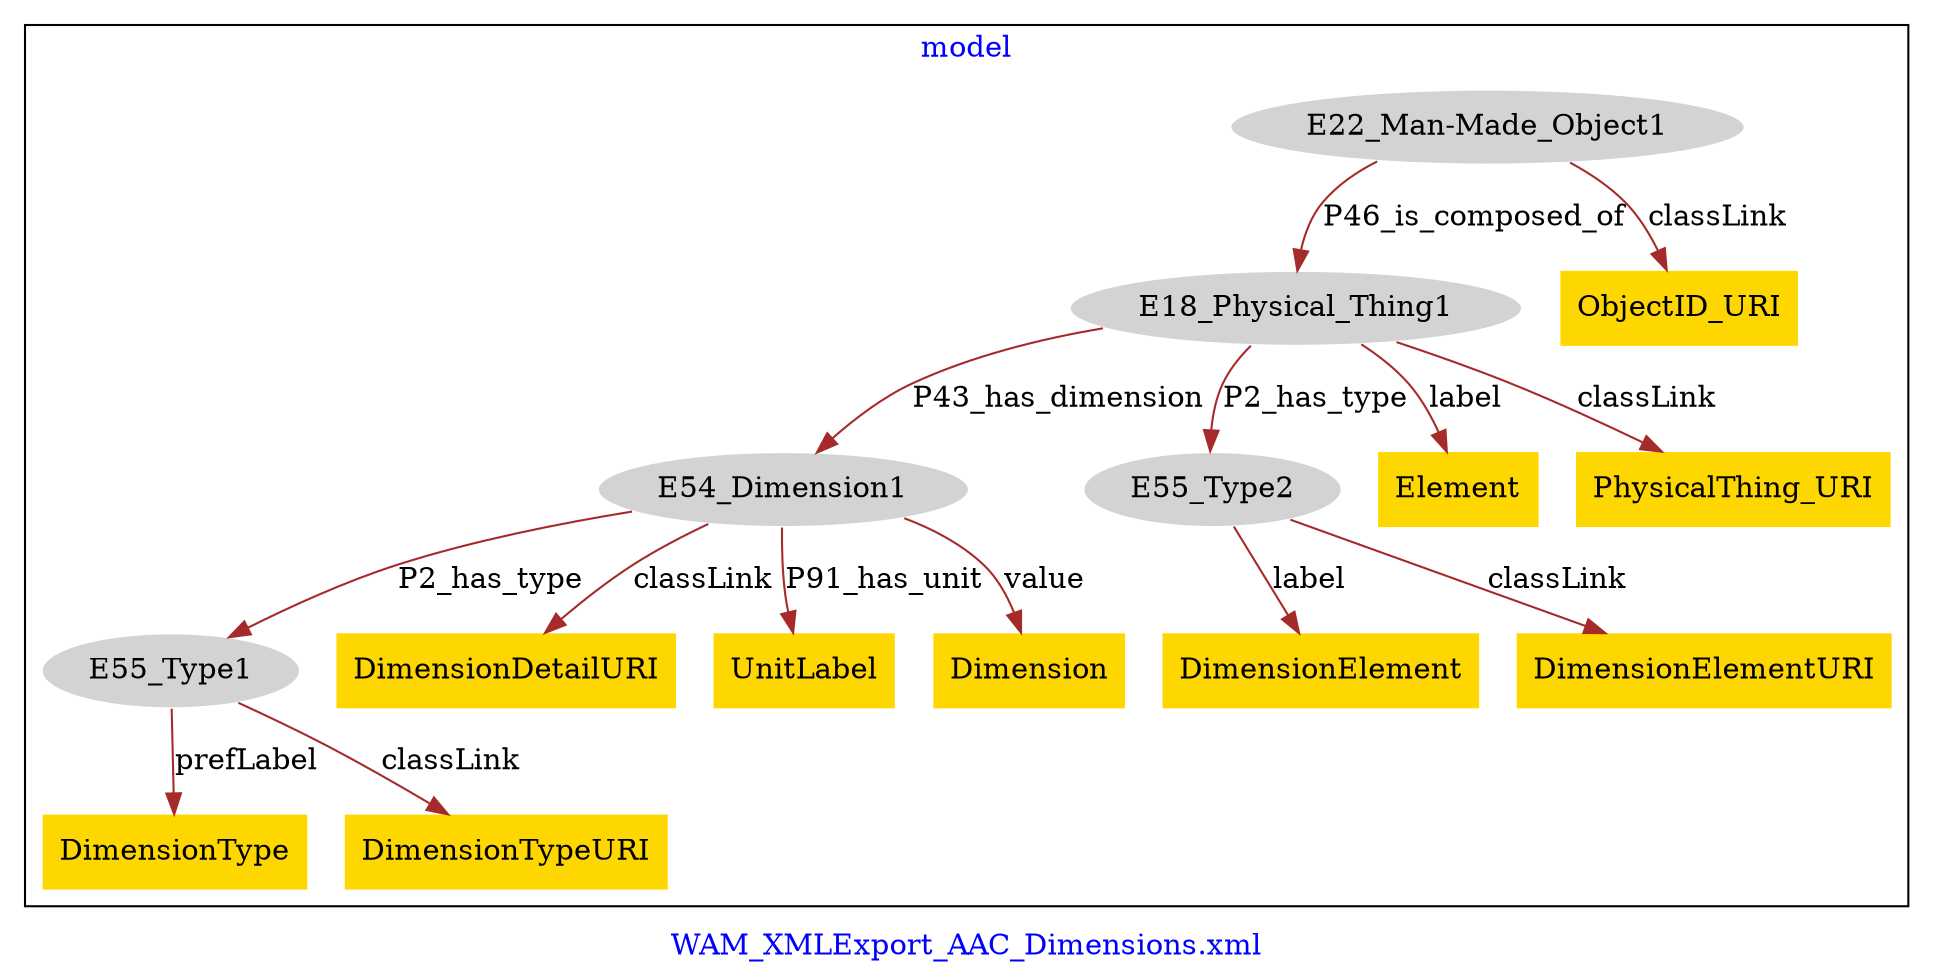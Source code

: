 digraph n0 {
fontcolor="blue"
remincross="true"
label="WAM_XMLExport_AAC_Dimensions.xml"
subgraph cluster {
label="model"
n2[style="filled",color="white",fillcolor="lightgray",label="E18_Physical_Thing1"];
n3[style="filled",color="white",fillcolor="lightgray",label="E54_Dimension1"];
n4[style="filled",color="white",fillcolor="lightgray",label="E55_Type2"];
n5[style="filled",color="white",fillcolor="lightgray",label="E22_Man-Made_Object1"];
n6[style="filled",color="white",fillcolor="lightgray",label="E55_Type1"];
n7[shape="plaintext",style="filled",fillcolor="gold",label="Element"];
n8[shape="plaintext",style="filled",fillcolor="gold",label="PhysicalThing_URI"];
n9[shape="plaintext",style="filled",fillcolor="gold",label="ObjectID_URI"];
n10[shape="plaintext",style="filled",fillcolor="gold",label="DimensionDetailURI"];
n11[shape="plaintext",style="filled",fillcolor="gold",label="DimensionElement"];
n12[shape="plaintext",style="filled",fillcolor="gold",label="DimensionType"];
n13[shape="plaintext",style="filled",fillcolor="gold",label="DimensionElementURI"];
n14[shape="plaintext",style="filled",fillcolor="gold",label="UnitLabel"];
n15[shape="plaintext",style="filled",fillcolor="gold",label="DimensionTypeURI"];
n16[shape="plaintext",style="filled",fillcolor="gold",label="Dimension"];
}
n2 -> n3[color="brown",fontcolor="black",label="P43_has_dimension"]
n2 -> n4[color="brown",fontcolor="black",label="P2_has_type"]
n5 -> n2[color="brown",fontcolor="black",label="P46_is_composed_of"]
n3 -> n6[color="brown",fontcolor="black",label="P2_has_type"]
n2 -> n7[color="brown",fontcolor="black",label="label"]
n2 -> n8[color="brown",fontcolor="black",label="classLink"]
n5 -> n9[color="brown",fontcolor="black",label="classLink"]
n3 -> n10[color="brown",fontcolor="black",label="classLink"]
n4 -> n11[color="brown",fontcolor="black",label="label"]
n6 -> n12[color="brown",fontcolor="black",label="prefLabel"]
n4 -> n13[color="brown",fontcolor="black",label="classLink"]
n3 -> n14[color="brown",fontcolor="black",label="P91_has_unit"]
n6 -> n15[color="brown",fontcolor="black",label="classLink"]
n3 -> n16[color="brown",fontcolor="black",label="value"]
}
